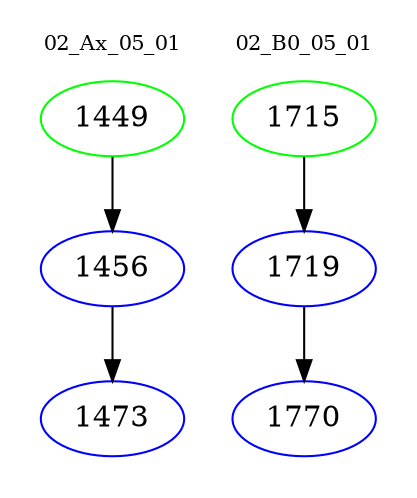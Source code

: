 digraph{
subgraph cluster_0 {
color = white
label = "02_Ax_05_01";
fontsize=10;
T0_1449 [label="1449", color="green"]
T0_1449 -> T0_1456 [color="black"]
T0_1456 [label="1456", color="blue"]
T0_1456 -> T0_1473 [color="black"]
T0_1473 [label="1473", color="blue"]
}
subgraph cluster_1 {
color = white
label = "02_B0_05_01";
fontsize=10;
T1_1715 [label="1715", color="green"]
T1_1715 -> T1_1719 [color="black"]
T1_1719 [label="1719", color="blue"]
T1_1719 -> T1_1770 [color="black"]
T1_1770 [label="1770", color="blue"]
}
}
